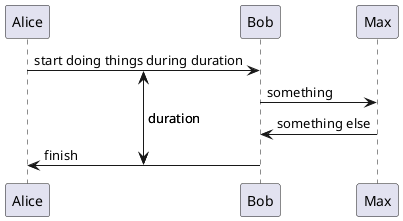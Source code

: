 @startuml
!pragma teoz true

{start} Alice -> Bob : start doing things during duration
Bob -> Max : something
Max -> Bob : something else
{end} Bob -> Alice : finish
{start} <-> {end} : duration


@enduml
